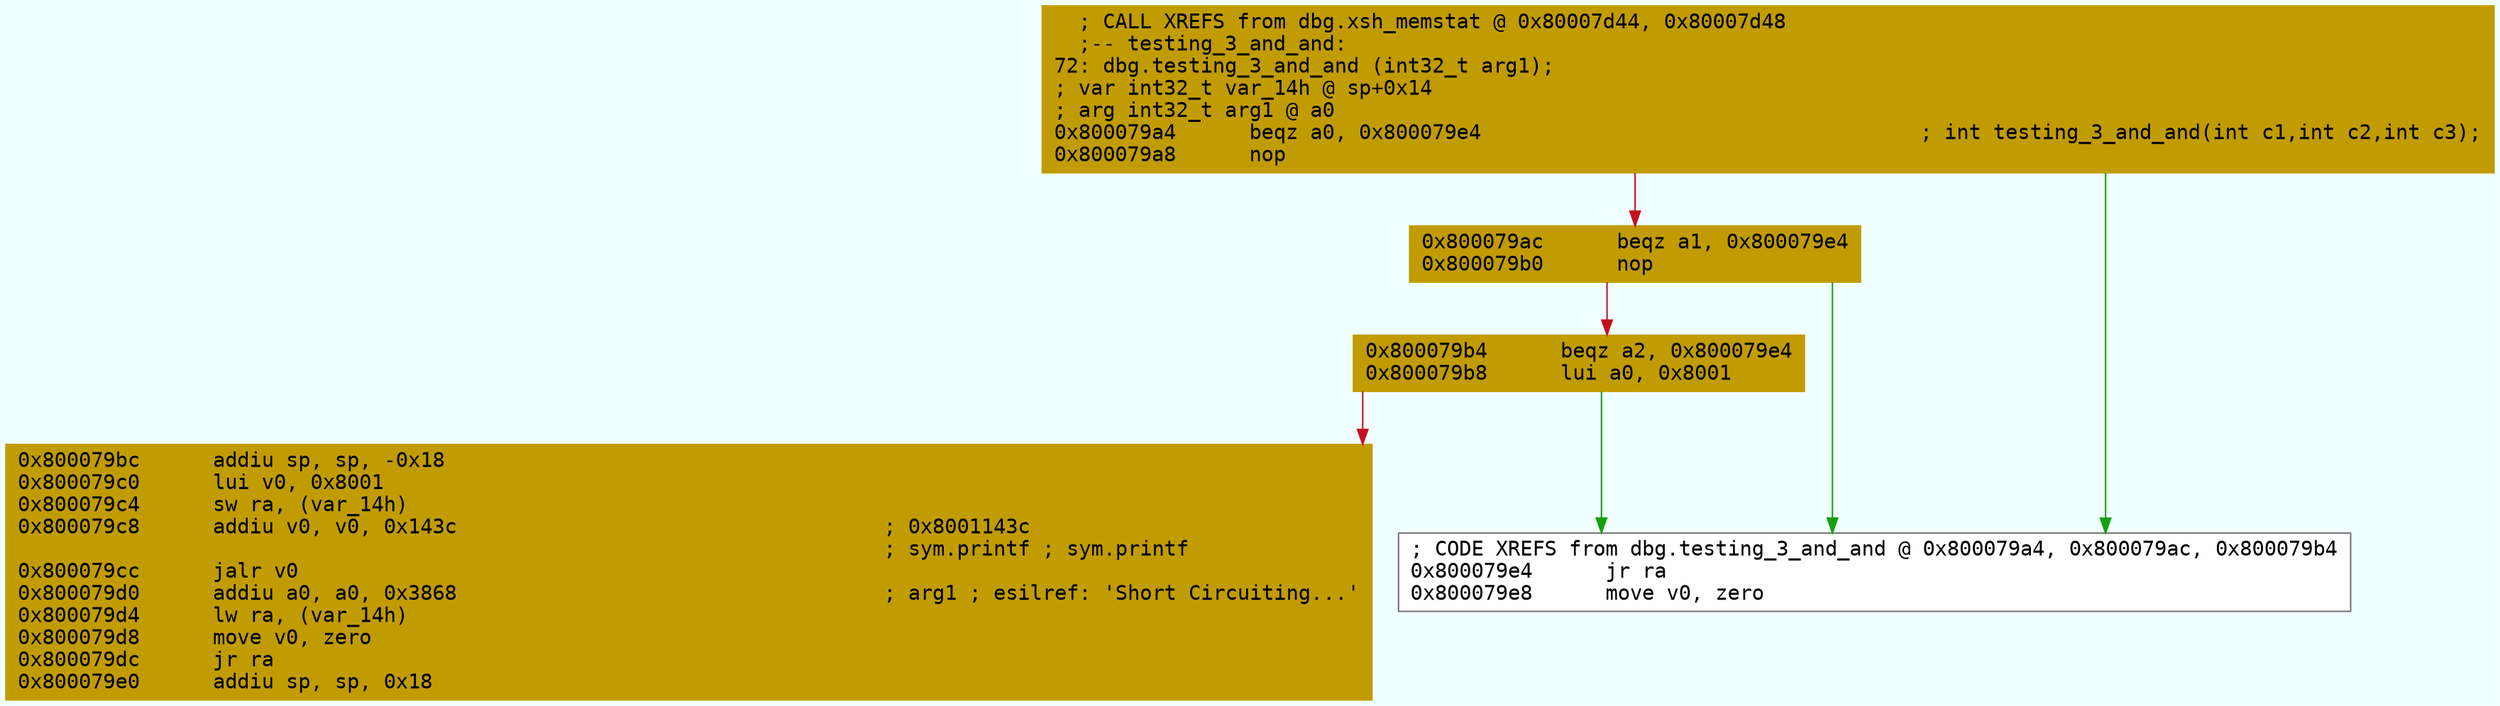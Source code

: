digraph code {
	graph [bgcolor=azure fontsize=8 fontname="Courier" splines="ortho"];
	node [fillcolor=gray style=filled shape=box];
	edge [arrowhead="normal"];
	"0x800079a4" [URL="dbg.testing_3_and_and/0x800079a4", fillcolor="#c19c00",color="#c19c00", fontname="Courier",label="  ; CALL XREFS from dbg.xsh_memstat @ 0x80007d44, 0x80007d48\l  ;-- testing_3_and_and:\l72: dbg.testing_3_and_and (int32_t arg1);\l; var int32_t var_14h @ sp+0x14\l; arg int32_t arg1 @ a0\l0x800079a4      beqz a0, 0x800079e4                                    ; int testing_3_and_and(int c1,int c2,int c3);\l0x800079a8      nop\l"]
	"0x800079ac" [URL="dbg.testing_3_and_and/0x800079ac", fillcolor="#c19c00",color="#c19c00", fontname="Courier",label="0x800079ac      beqz a1, 0x800079e4\l0x800079b0      nop\l"]
	"0x800079b4" [URL="dbg.testing_3_and_and/0x800079b4", fillcolor="#c19c00",color="#c19c00", fontname="Courier",label="0x800079b4      beqz a2, 0x800079e4\l0x800079b8      lui a0, 0x8001\l"]
	"0x800079bc" [URL="dbg.testing_3_and_and/0x800079bc", fillcolor="#c19c00",color="#c19c00", fontname="Courier",label="0x800079bc      addiu sp, sp, -0x18\l0x800079c0      lui v0, 0x8001\l0x800079c4      sw ra, (var_14h)\l0x800079c8      addiu v0, v0, 0x143c                                   ; 0x8001143c\l                                                                       ; sym.printf ; sym.printf\l0x800079cc      jalr v0\l0x800079d0      addiu a0, a0, 0x3868                                   ; arg1 ; esilref: 'Short Circuiting...'\l0x800079d4      lw ra, (var_14h)\l0x800079d8      move v0, zero\l0x800079dc      jr ra\l0x800079e0      addiu sp, sp, 0x18\l"]
	"0x800079e4" [URL="dbg.testing_3_and_and/0x800079e4", fillcolor="white",color="#767676", fontname="Courier",label="; CODE XREFS from dbg.testing_3_and_and @ 0x800079a4, 0x800079ac, 0x800079b4\l0x800079e4      jr ra\l0x800079e8      move v0, zero\l"]
        "0x800079a4" -> "0x800079e4" [color="#13a10e"];
        "0x800079a4" -> "0x800079ac" [color="#c50f1f"];
        "0x800079ac" -> "0x800079e4" [color="#13a10e"];
        "0x800079ac" -> "0x800079b4" [color="#c50f1f"];
        "0x800079b4" -> "0x800079e4" [color="#13a10e"];
        "0x800079b4" -> "0x800079bc" [color="#c50f1f"];
}
